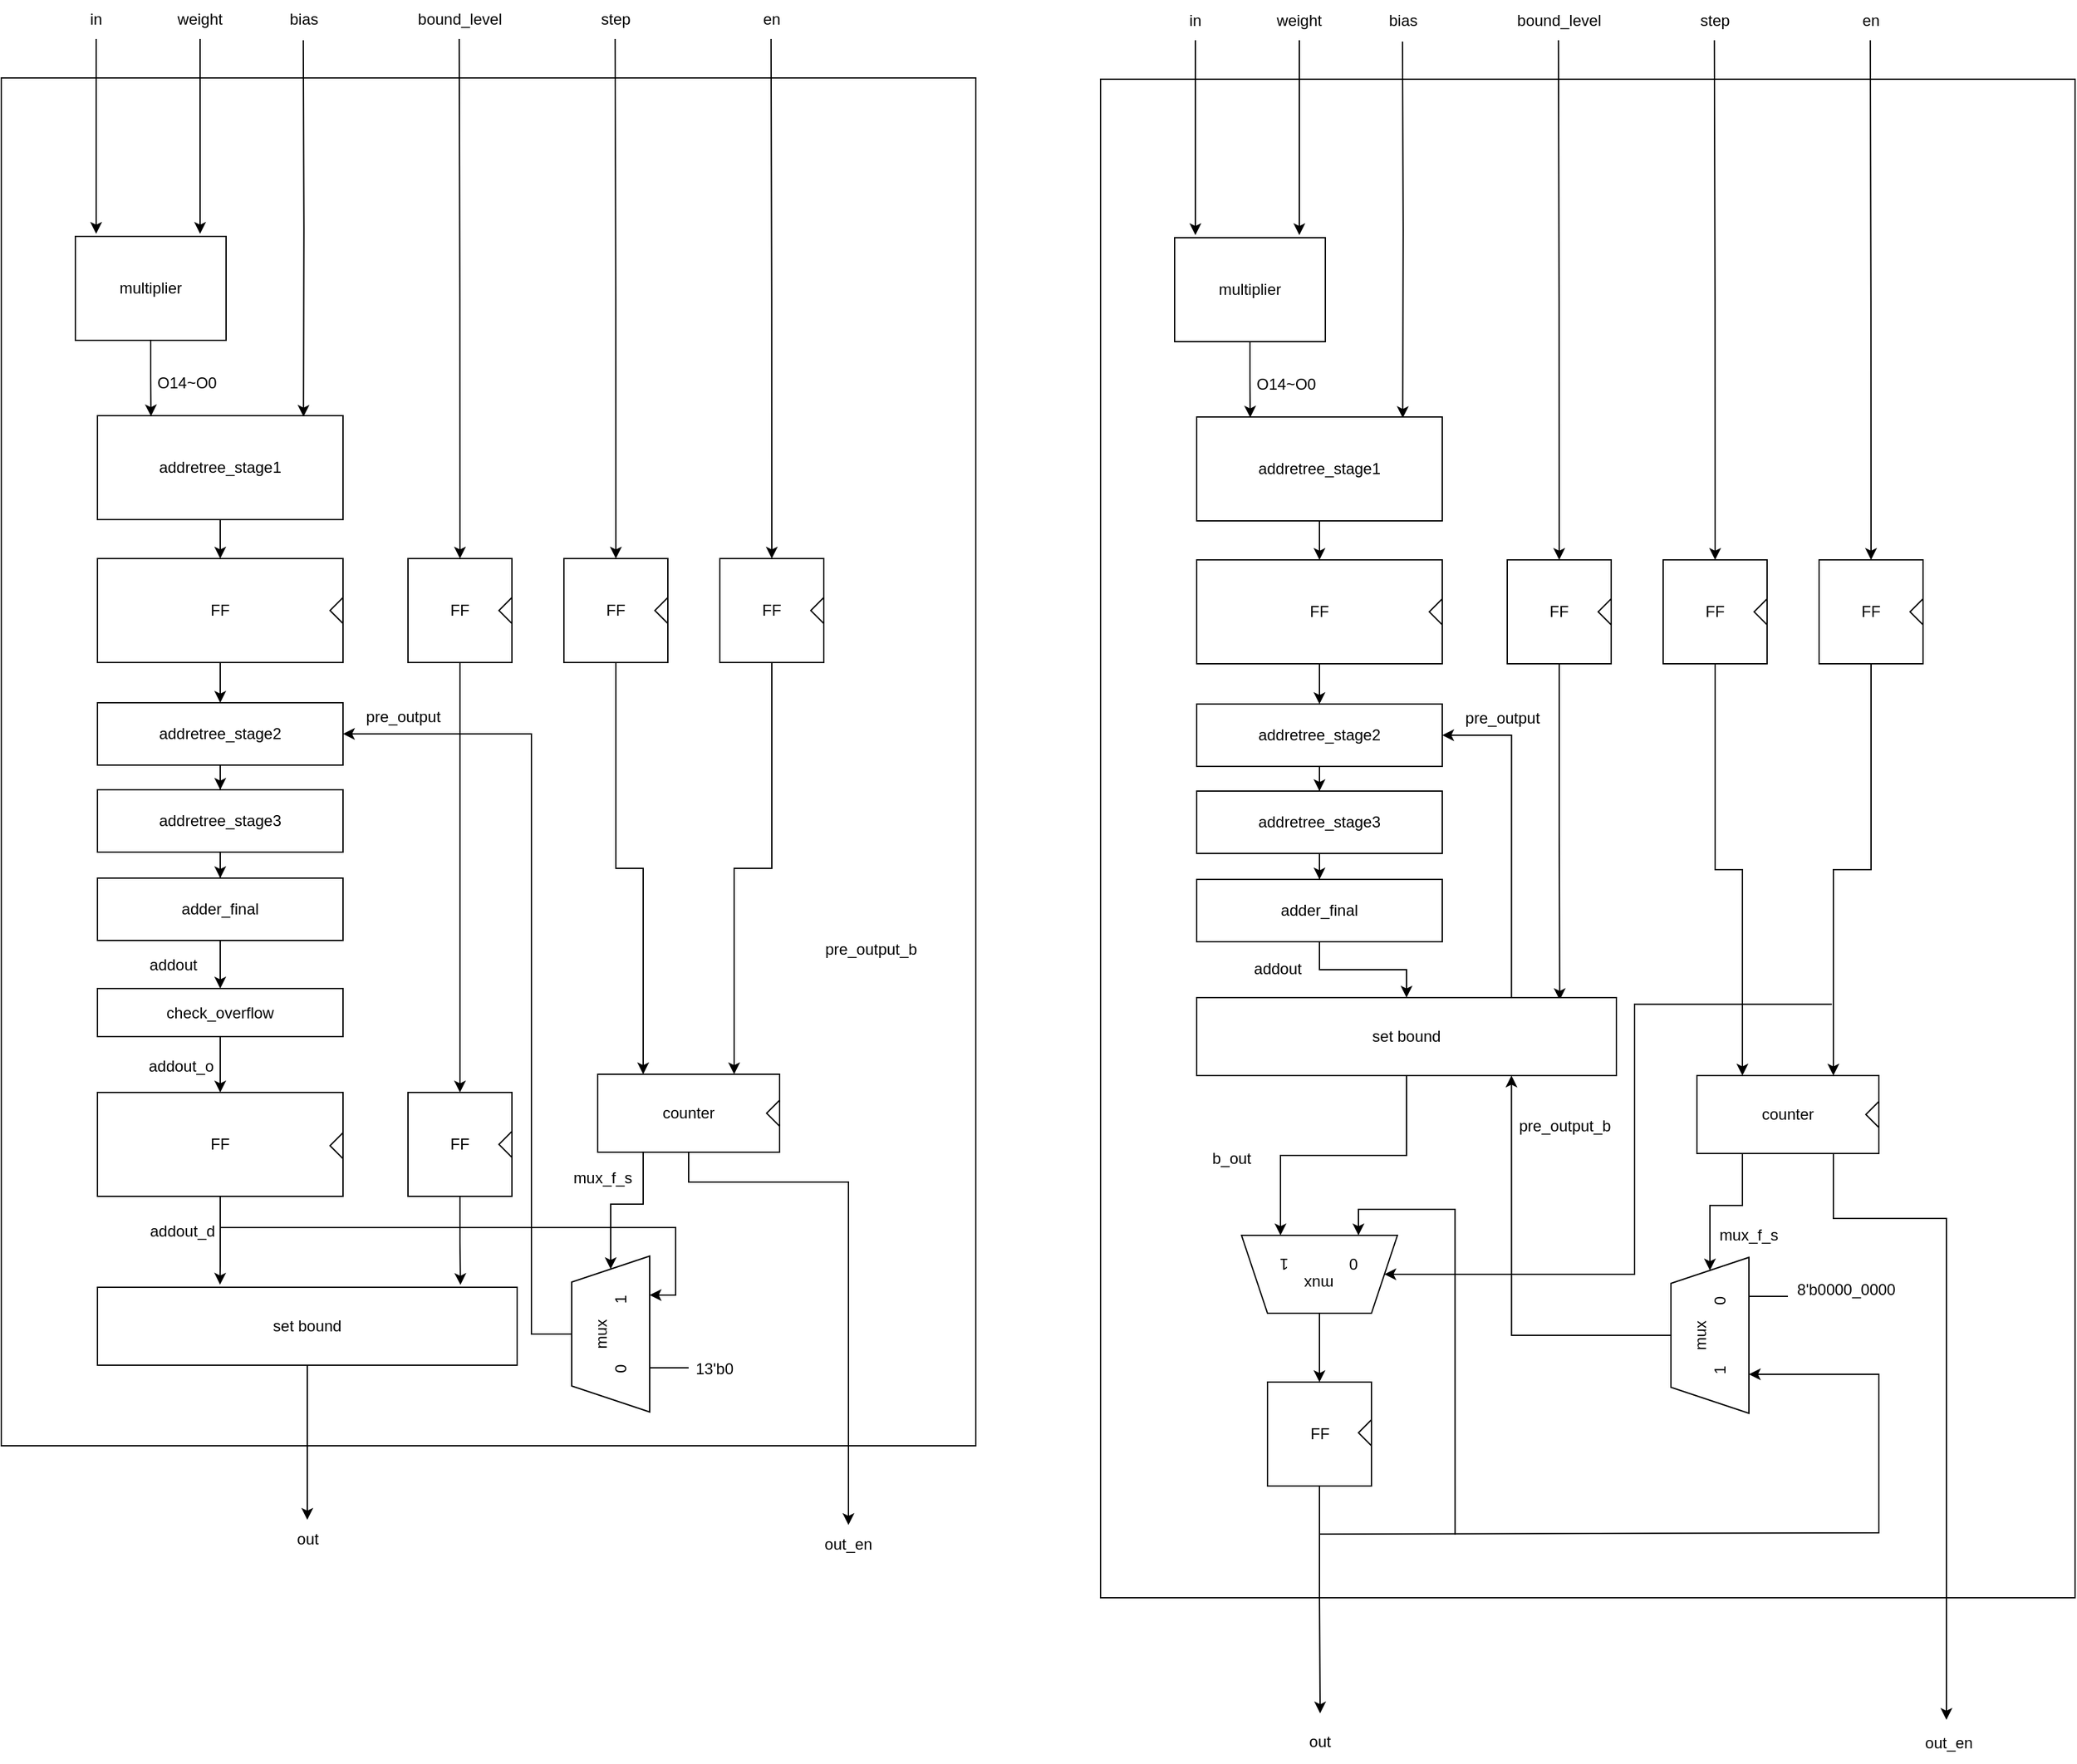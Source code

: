 <mxfile version="22.1.3" type="device">
  <diagram name="페이지-1" id="Xu6g0WvwmEnd_AgywDyM">
    <mxGraphModel dx="2220" dy="1138" grid="0" gridSize="10" guides="1" tooltips="1" connect="1" arrows="1" fold="1" page="0" pageScale="1" pageWidth="827" pageHeight="1169" math="0" shadow="0">
      <root>
        <mxCell id="0" />
        <mxCell id="1" parent="0" />
        <mxCell id="hL0enE2Cc48wqUUCuK2n-13" value="" style="rounded=0;whiteSpace=wrap;html=1;fillColor=none;movable=1;resizable=1;rotatable=1;deletable=1;editable=1;locked=0;connectable=1;" parent="1" vertex="1">
          <mxGeometry x="187" y="90" width="750" height="1053" as="geometry" />
        </mxCell>
        <mxCell id="hL0enE2Cc48wqUUCuK2n-2" value="in" style="text;html=1;strokeColor=none;fillColor=none;align=center;verticalAlign=middle;whiteSpace=wrap;rounded=0;" parent="1" vertex="1">
          <mxGeometry x="230" y="30" width="60" height="30" as="geometry" />
        </mxCell>
        <mxCell id="hL0enE2Cc48wqUUCuK2n-3" style="edgeStyle=orthogonalEdgeStyle;rounded=0;orthogonalLoop=1;jettySize=auto;html=1;exitX=0.5;exitY=1;exitDx=0;exitDy=0;" parent="1" source="hL0enE2Cc48wqUUCuK2n-4" edge="1">
          <mxGeometry relative="1" as="geometry">
            <mxPoint x="340" y="210" as="targetPoint" />
          </mxGeometry>
        </mxCell>
        <mxCell id="hL0enE2Cc48wqUUCuK2n-4" value="weight" style="text;html=1;strokeColor=none;fillColor=none;align=center;verticalAlign=middle;whiteSpace=wrap;rounded=0;" parent="1" vertex="1">
          <mxGeometry x="310" y="30" width="60" height="30" as="geometry" />
        </mxCell>
        <mxCell id="hL0enE2Cc48wqUUCuK2n-6" value="bias" style="text;html=1;strokeColor=none;fillColor=none;align=center;verticalAlign=middle;whiteSpace=wrap;rounded=0;" parent="1" vertex="1">
          <mxGeometry x="390" y="30" width="60" height="30" as="geometry" />
        </mxCell>
        <mxCell id="hL0enE2Cc48wqUUCuK2n-8" value="bound_level" style="text;html=1;strokeColor=none;fillColor=none;align=center;verticalAlign=middle;whiteSpace=wrap;rounded=0;" parent="1" vertex="1">
          <mxGeometry x="510" y="30" width="60" height="30" as="geometry" />
        </mxCell>
        <mxCell id="hL0enE2Cc48wqUUCuK2n-10" value="step" style="text;html=1;strokeColor=none;fillColor=none;align=center;verticalAlign=middle;whiteSpace=wrap;rounded=0;" parent="1" vertex="1">
          <mxGeometry x="630" y="30" width="60" height="30" as="geometry" />
        </mxCell>
        <mxCell id="hL0enE2Cc48wqUUCuK2n-12" value="en" style="text;html=1;strokeColor=none;fillColor=none;align=center;verticalAlign=middle;whiteSpace=wrap;rounded=0;" parent="1" vertex="1">
          <mxGeometry x="750" y="30" width="60" height="30" as="geometry" />
        </mxCell>
        <mxCell id="hL0enE2Cc48wqUUCuK2n-15" style="edgeStyle=orthogonalEdgeStyle;rounded=0;orthogonalLoop=1;jettySize=auto;html=1;exitX=0.5;exitY=1;exitDx=0;exitDy=0;" parent="1" edge="1">
          <mxGeometry relative="1" as="geometry">
            <mxPoint x="260" y="210" as="targetPoint" />
            <mxPoint x="260" y="60" as="sourcePoint" />
          </mxGeometry>
        </mxCell>
        <mxCell id="Sc1fou4dKTjl-ncYMHCt-12" style="edgeStyle=orthogonalEdgeStyle;rounded=0;orthogonalLoop=1;jettySize=auto;html=1;" edge="1" parent="1" source="hL0enE2Cc48wqUUCuK2n-18" target="Sc1fou4dKTjl-ncYMHCt-10">
          <mxGeometry relative="1" as="geometry" />
        </mxCell>
        <mxCell id="hL0enE2Cc48wqUUCuK2n-18" value="FF" style="rounded=0;whiteSpace=wrap;html=1;" parent="1" vertex="1">
          <mxGeometry x="500" y="460" width="80" height="80" as="geometry" />
        </mxCell>
        <mxCell id="hL0enE2Cc48wqUUCuK2n-37" style="edgeStyle=orthogonalEdgeStyle;rounded=0;orthogonalLoop=1;jettySize=auto;html=1;entryX=0.25;entryY=0;entryDx=0;entryDy=0;" parent="1" source="hL0enE2Cc48wqUUCuK2n-19" target="hL0enE2Cc48wqUUCuK2n-36" edge="1">
          <mxGeometry relative="1" as="geometry" />
        </mxCell>
        <mxCell id="hL0enE2Cc48wqUUCuK2n-19" value="FF" style="rounded=0;whiteSpace=wrap;html=1;" parent="1" vertex="1">
          <mxGeometry x="620" y="460" width="80" height="80" as="geometry" />
        </mxCell>
        <mxCell id="hL0enE2Cc48wqUUCuK2n-38" style="edgeStyle=orthogonalEdgeStyle;rounded=0;orthogonalLoop=1;jettySize=auto;html=1;entryX=0.75;entryY=0;entryDx=0;entryDy=0;" parent="1" source="hL0enE2Cc48wqUUCuK2n-20" target="hL0enE2Cc48wqUUCuK2n-36" edge="1">
          <mxGeometry relative="1" as="geometry" />
        </mxCell>
        <mxCell id="hL0enE2Cc48wqUUCuK2n-20" value="FF" style="rounded=0;whiteSpace=wrap;html=1;" parent="1" vertex="1">
          <mxGeometry x="740" y="460" width="80" height="80" as="geometry" />
        </mxCell>
        <mxCell id="hL0enE2Cc48wqUUCuK2n-21" style="edgeStyle=orthogonalEdgeStyle;rounded=0;orthogonalLoop=1;jettySize=auto;html=1;exitX=0.5;exitY=1;exitDx=0;exitDy=0;entryX=0.839;entryY=0.01;entryDx=0;entryDy=0;entryPerimeter=0;" parent="1" target="M3KYd8U02i7a96BtL0bu-2" edge="1">
          <mxGeometry relative="1" as="geometry">
            <mxPoint x="420" y="341" as="targetPoint" />
            <mxPoint x="419.41" y="61" as="sourcePoint" />
          </mxGeometry>
        </mxCell>
        <mxCell id="hL0enE2Cc48wqUUCuK2n-23" style="edgeStyle=orthogonalEdgeStyle;rounded=0;orthogonalLoop=1;jettySize=auto;html=1;exitX=0.5;exitY=1;exitDx=0;exitDy=0;entryX=0.5;entryY=0;entryDx=0;entryDy=0;" parent="1" target="hL0enE2Cc48wqUUCuK2n-18" edge="1">
          <mxGeometry relative="1" as="geometry">
            <mxPoint x="540" y="340" as="targetPoint" />
            <mxPoint x="539.41" y="60" as="sourcePoint" />
          </mxGeometry>
        </mxCell>
        <mxCell id="hL0enE2Cc48wqUUCuK2n-24" style="edgeStyle=orthogonalEdgeStyle;rounded=0;orthogonalLoop=1;jettySize=auto;html=1;exitX=0.5;exitY=1;exitDx=0;exitDy=0;entryX=0.5;entryY=0;entryDx=0;entryDy=0;" parent="1" target="hL0enE2Cc48wqUUCuK2n-19" edge="1">
          <mxGeometry relative="1" as="geometry">
            <mxPoint x="660" y="340" as="targetPoint" />
            <mxPoint x="659.41" y="60" as="sourcePoint" />
          </mxGeometry>
        </mxCell>
        <mxCell id="hL0enE2Cc48wqUUCuK2n-25" style="edgeStyle=orthogonalEdgeStyle;rounded=0;orthogonalLoop=1;jettySize=auto;html=1;exitX=0.5;exitY=1;exitDx=0;exitDy=0;entryX=0.5;entryY=0;entryDx=0;entryDy=0;" parent="1" target="hL0enE2Cc48wqUUCuK2n-20" edge="1">
          <mxGeometry relative="1" as="geometry">
            <mxPoint x="780" y="340" as="targetPoint" />
            <mxPoint x="779.41" y="60" as="sourcePoint" />
          </mxGeometry>
        </mxCell>
        <mxCell id="hL0enE2Cc48wqUUCuK2n-41" style="edgeStyle=orthogonalEdgeStyle;rounded=0;orthogonalLoop=1;jettySize=auto;html=1;exitX=0.25;exitY=1;exitDx=0;exitDy=0;entryX=1;entryY=0.5;entryDx=0;entryDy=0;" parent="1" source="hL0enE2Cc48wqUUCuK2n-36" target="hL0enE2Cc48wqUUCuK2n-40" edge="1">
          <mxGeometry relative="1" as="geometry" />
        </mxCell>
        <mxCell id="Sc1fou4dKTjl-ncYMHCt-23" style="edgeStyle=orthogonalEdgeStyle;rounded=0;orthogonalLoop=1;jettySize=auto;html=1;entryX=0.5;entryY=0;entryDx=0;entryDy=0;" edge="1" parent="1" source="hL0enE2Cc48wqUUCuK2n-36" target="hL0enE2Cc48wqUUCuK2n-71">
          <mxGeometry relative="1" as="geometry">
            <Array as="points">
              <mxPoint x="716" y="940" />
              <mxPoint x="839" y="940" />
            </Array>
          </mxGeometry>
        </mxCell>
        <mxCell id="hL0enE2Cc48wqUUCuK2n-36" value="counter" style="rounded=0;whiteSpace=wrap;html=1;" parent="1" vertex="1">
          <mxGeometry x="646" y="857" width="140" height="60" as="geometry" />
        </mxCell>
        <mxCell id="Sc1fou4dKTjl-ncYMHCt-17" style="edgeStyle=orthogonalEdgeStyle;rounded=0;orthogonalLoop=1;jettySize=auto;html=1;entryX=1;entryY=0.5;entryDx=0;entryDy=0;" edge="1" parent="1" source="hL0enE2Cc48wqUUCuK2n-40" target="M3KYd8U02i7a96BtL0bu-10">
          <mxGeometry relative="1" as="geometry">
            <Array as="points">
              <mxPoint x="595" y="1057" />
              <mxPoint x="595" y="595" />
            </Array>
          </mxGeometry>
        </mxCell>
        <mxCell id="Sc1fou4dKTjl-ncYMHCt-21" style="edgeStyle=orthogonalEdgeStyle;rounded=0;orthogonalLoop=1;jettySize=auto;html=1;entryX=0.75;entryY=1;entryDx=0;entryDy=0;" edge="1" parent="1" target="hL0enE2Cc48wqUUCuK2n-40">
          <mxGeometry relative="1" as="geometry">
            <mxPoint x="355" y="975" as="sourcePoint" />
            <Array as="points">
              <mxPoint x="706" y="975" />
              <mxPoint x="706" y="1027" />
            </Array>
          </mxGeometry>
        </mxCell>
        <mxCell id="hL0enE2Cc48wqUUCuK2n-40" value="mux&lt;br&gt;0&amp;nbsp; &amp;nbsp; &amp;nbsp; &amp;nbsp; &amp;nbsp; &amp;nbsp; &amp;nbsp; 1" style="shape=trapezoid;perimeter=trapezoidPerimeter;whiteSpace=wrap;html=1;fixedSize=1;rotation=-90;" parent="1" vertex="1">
          <mxGeometry x="596" y="1027" width="120" height="60" as="geometry" />
        </mxCell>
        <mxCell id="hL0enE2Cc48wqUUCuK2n-42" value="mux_f_s" style="text;html=1;strokeColor=none;fillColor=none;align=center;verticalAlign=middle;whiteSpace=wrap;rounded=0;" parent="1" vertex="1">
          <mxGeometry x="620" y="922" width="60" height="30" as="geometry" />
        </mxCell>
        <mxCell id="hL0enE2Cc48wqUUCuK2n-44" value="" style="endArrow=none;html=1;rounded=0;exitX=0.75;exitY=1;exitDx=0;exitDy=0;" parent="1" edge="1">
          <mxGeometry width="50" height="50" relative="1" as="geometry">
            <mxPoint x="686" y="1083" as="sourcePoint" />
            <mxPoint x="716" y="1083" as="targetPoint" />
          </mxGeometry>
        </mxCell>
        <mxCell id="hL0enE2Cc48wqUUCuK2n-51" value="" style="triangle;whiteSpace=wrap;html=1;rotation=-180;" parent="1" vertex="1">
          <mxGeometry x="570" y="490" width="10" height="20" as="geometry" />
        </mxCell>
        <mxCell id="hL0enE2Cc48wqUUCuK2n-52" value="" style="triangle;whiteSpace=wrap;html=1;rotation=-180;" parent="1" vertex="1">
          <mxGeometry x="690" y="490" width="10" height="20" as="geometry" />
        </mxCell>
        <mxCell id="hL0enE2Cc48wqUUCuK2n-55" value="" style="triangle;whiteSpace=wrap;html=1;rotation=-180;" parent="1" vertex="1">
          <mxGeometry x="810" y="490" width="10" height="20" as="geometry" />
        </mxCell>
        <mxCell id="hL0enE2Cc48wqUUCuK2n-57" value="" style="triangle;whiteSpace=wrap;html=1;rotation=-180;" parent="1" vertex="1">
          <mxGeometry x="776" y="877" width="10" height="20" as="geometry" />
        </mxCell>
        <mxCell id="hL0enE2Cc48wqUUCuK2n-62" value="b_out" style="text;html=1;strokeColor=none;fillColor=none;align=center;verticalAlign=middle;whiteSpace=wrap;rounded=0;" parent="1" vertex="1">
          <mxGeometry x="365" y="1023" width="60" height="30" as="geometry" />
        </mxCell>
        <mxCell id="hL0enE2Cc48wqUUCuK2n-67" style="edgeStyle=orthogonalEdgeStyle;rounded=0;orthogonalLoop=1;jettySize=auto;html=1;exitX=0.5;exitY=1;exitDx=0;exitDy=0;entryX=0.5;entryY=0;entryDx=0;entryDy=0;" parent="1" source="Sc1fou4dKTjl-ncYMHCt-9" edge="1" target="hL0enE2Cc48wqUUCuK2n-70">
          <mxGeometry relative="1" as="geometry">
            <mxPoint x="422" y="1182" as="targetPoint" />
            <mxPoint x="422.5" y="1195" as="sourcePoint" />
          </mxGeometry>
        </mxCell>
        <mxCell id="hL0enE2Cc48wqUUCuK2n-70" value="out" style="text;html=1;strokeColor=none;fillColor=none;align=center;verticalAlign=middle;whiteSpace=wrap;rounded=0;" parent="1" vertex="1">
          <mxGeometry x="392.5" y="1200" width="60" height="30" as="geometry" />
        </mxCell>
        <mxCell id="hL0enE2Cc48wqUUCuK2n-71" value="out_en" style="text;html=1;strokeColor=none;fillColor=none;align=center;verticalAlign=middle;whiteSpace=wrap;rounded=0;" parent="1" vertex="1">
          <mxGeometry x="809" y="1204" width="60" height="30" as="geometry" />
        </mxCell>
        <mxCell id="hL0enE2Cc48wqUUCuK2n-73" value="O14~O0" style="text;html=1;strokeColor=none;fillColor=none;align=center;verticalAlign=middle;whiteSpace=wrap;rounded=0;" parent="1" vertex="1">
          <mxGeometry x="300" y="310" width="60" height="30" as="geometry" />
        </mxCell>
        <mxCell id="M3KYd8U02i7a96BtL0bu-4" style="edgeStyle=orthogonalEdgeStyle;rounded=0;orthogonalLoop=1;jettySize=auto;html=1;entryX=0.218;entryY=0.005;entryDx=0;entryDy=0;entryPerimeter=0;" parent="1" source="M3KYd8U02i7a96BtL0bu-1" target="M3KYd8U02i7a96BtL0bu-2" edge="1">
          <mxGeometry relative="1" as="geometry" />
        </mxCell>
        <mxCell id="M3KYd8U02i7a96BtL0bu-1" value="multiplier" style="rounded=0;whiteSpace=wrap;html=1;" parent="1" vertex="1">
          <mxGeometry x="244" y="212" width="116" height="80" as="geometry" />
        </mxCell>
        <mxCell id="M3KYd8U02i7a96BtL0bu-9" style="edgeStyle=orthogonalEdgeStyle;rounded=0;orthogonalLoop=1;jettySize=auto;html=1;exitX=0.5;exitY=1;exitDx=0;exitDy=0;entryX=0.5;entryY=0;entryDx=0;entryDy=0;" parent="1" source="M3KYd8U02i7a96BtL0bu-2" target="M3KYd8U02i7a96BtL0bu-6" edge="1">
          <mxGeometry relative="1" as="geometry" />
        </mxCell>
        <mxCell id="M3KYd8U02i7a96BtL0bu-2" value="addretree_stage1" style="rounded=0;whiteSpace=wrap;html=1;" parent="1" vertex="1">
          <mxGeometry x="261" y="350" width="189" height="80" as="geometry" />
        </mxCell>
        <mxCell id="M3KYd8U02i7a96BtL0bu-17" style="edgeStyle=orthogonalEdgeStyle;rounded=0;orthogonalLoop=1;jettySize=auto;html=1;" parent="1" source="M3KYd8U02i7a96BtL0bu-6" target="M3KYd8U02i7a96BtL0bu-10" edge="1">
          <mxGeometry relative="1" as="geometry" />
        </mxCell>
        <mxCell id="M3KYd8U02i7a96BtL0bu-6" value="FF" style="rounded=0;whiteSpace=wrap;html=1;" parent="1" vertex="1">
          <mxGeometry x="261" y="460" width="189" height="80" as="geometry" />
        </mxCell>
        <mxCell id="M3KYd8U02i7a96BtL0bu-7" value="" style="triangle;whiteSpace=wrap;html=1;rotation=-180;" parent="1" vertex="1">
          <mxGeometry x="440" y="490" width="10" height="20" as="geometry" />
        </mxCell>
        <mxCell id="M3KYd8U02i7a96BtL0bu-20" style="edgeStyle=orthogonalEdgeStyle;rounded=0;orthogonalLoop=1;jettySize=auto;html=1;" parent="1" source="M3KYd8U02i7a96BtL0bu-10" target="M3KYd8U02i7a96BtL0bu-19" edge="1">
          <mxGeometry relative="1" as="geometry" />
        </mxCell>
        <mxCell id="M3KYd8U02i7a96BtL0bu-10" value="addretree_stage2" style="rounded=0;whiteSpace=wrap;html=1;" parent="1" vertex="1">
          <mxGeometry x="261" y="571" width="189" height="48" as="geometry" />
        </mxCell>
        <mxCell id="M3KYd8U02i7a96BtL0bu-22" style="edgeStyle=orthogonalEdgeStyle;rounded=0;orthogonalLoop=1;jettySize=auto;html=1;entryX=0.5;entryY=0;entryDx=0;entryDy=0;" parent="1" source="M3KYd8U02i7a96BtL0bu-19" target="M3KYd8U02i7a96BtL0bu-21" edge="1">
          <mxGeometry relative="1" as="geometry" />
        </mxCell>
        <mxCell id="M3KYd8U02i7a96BtL0bu-19" value="addretree_stage3" style="rounded=0;whiteSpace=wrap;html=1;" parent="1" vertex="1">
          <mxGeometry x="261" y="638" width="189" height="48" as="geometry" />
        </mxCell>
        <mxCell id="Sc1fou4dKTjl-ncYMHCt-4" style="edgeStyle=orthogonalEdgeStyle;rounded=0;orthogonalLoop=1;jettySize=auto;html=1;entryX=0.5;entryY=0;entryDx=0;entryDy=0;" edge="1" parent="1" source="M3KYd8U02i7a96BtL0bu-21" target="Sc1fou4dKTjl-ncYMHCt-2">
          <mxGeometry relative="1" as="geometry" />
        </mxCell>
        <mxCell id="M3KYd8U02i7a96BtL0bu-21" value="adder_final" style="rounded=0;whiteSpace=wrap;html=1;" parent="1" vertex="1">
          <mxGeometry x="261" y="706" width="189" height="48" as="geometry" />
        </mxCell>
        <mxCell id="M3KYd8U02i7a96BtL0bu-24" value="pre_output_b" style="text;html=1;strokeColor=none;fillColor=none;align=center;verticalAlign=middle;whiteSpace=wrap;rounded=0;" parent="1" vertex="1">
          <mxGeometry x="817" y="746" width="79" height="30" as="geometry" />
        </mxCell>
        <mxCell id="M3KYd8U02i7a96BtL0bu-25" value="pre_output" style="text;html=1;strokeColor=none;fillColor=none;align=center;verticalAlign=middle;whiteSpace=wrap;rounded=0;" parent="1" vertex="1">
          <mxGeometry x="457" y="567" width="79" height="30" as="geometry" />
        </mxCell>
        <mxCell id="M3KYd8U02i7a96BtL0bu-26" value="addout" style="text;html=1;strokeColor=none;fillColor=none;align=center;verticalAlign=middle;whiteSpace=wrap;rounded=0;" parent="1" vertex="1">
          <mxGeometry x="280" y="758" width="79" height="30" as="geometry" />
        </mxCell>
        <mxCell id="M3KYd8U02i7a96BtL0bu-27" value="" style="rounded=0;whiteSpace=wrap;html=1;fillColor=none;movable=1;resizable=1;rotatable=1;deletable=1;editable=1;locked=0;connectable=1;" parent="1" vertex="1">
          <mxGeometry x="1033" y="91" width="750" height="1169" as="geometry" />
        </mxCell>
        <mxCell id="M3KYd8U02i7a96BtL0bu-28" value="in" style="text;html=1;strokeColor=none;fillColor=none;align=center;verticalAlign=middle;whiteSpace=wrap;rounded=0;" parent="1" vertex="1">
          <mxGeometry x="1076" y="31" width="60" height="30" as="geometry" />
        </mxCell>
        <mxCell id="M3KYd8U02i7a96BtL0bu-29" style="edgeStyle=orthogonalEdgeStyle;rounded=0;orthogonalLoop=1;jettySize=auto;html=1;exitX=0.5;exitY=1;exitDx=0;exitDy=0;" parent="1" source="M3KYd8U02i7a96BtL0bu-30" edge="1">
          <mxGeometry relative="1" as="geometry">
            <mxPoint x="1186" y="211" as="targetPoint" />
          </mxGeometry>
        </mxCell>
        <mxCell id="M3KYd8U02i7a96BtL0bu-30" value="weight" style="text;html=1;strokeColor=none;fillColor=none;align=center;verticalAlign=middle;whiteSpace=wrap;rounded=0;" parent="1" vertex="1">
          <mxGeometry x="1156" y="31" width="60" height="30" as="geometry" />
        </mxCell>
        <mxCell id="M3KYd8U02i7a96BtL0bu-31" value="bias" style="text;html=1;strokeColor=none;fillColor=none;align=center;verticalAlign=middle;whiteSpace=wrap;rounded=0;" parent="1" vertex="1">
          <mxGeometry x="1236" y="31" width="60" height="30" as="geometry" />
        </mxCell>
        <mxCell id="M3KYd8U02i7a96BtL0bu-32" value="bound_level" style="text;html=1;strokeColor=none;fillColor=none;align=center;verticalAlign=middle;whiteSpace=wrap;rounded=0;" parent="1" vertex="1">
          <mxGeometry x="1356" y="31" width="60" height="30" as="geometry" />
        </mxCell>
        <mxCell id="M3KYd8U02i7a96BtL0bu-33" value="step" style="text;html=1;strokeColor=none;fillColor=none;align=center;verticalAlign=middle;whiteSpace=wrap;rounded=0;" parent="1" vertex="1">
          <mxGeometry x="1476" y="31" width="60" height="30" as="geometry" />
        </mxCell>
        <mxCell id="M3KYd8U02i7a96BtL0bu-34" value="en" style="text;html=1;strokeColor=none;fillColor=none;align=center;verticalAlign=middle;whiteSpace=wrap;rounded=0;" parent="1" vertex="1">
          <mxGeometry x="1596" y="31" width="60" height="30" as="geometry" />
        </mxCell>
        <mxCell id="M3KYd8U02i7a96BtL0bu-35" style="edgeStyle=orthogonalEdgeStyle;rounded=0;orthogonalLoop=1;jettySize=auto;html=1;exitX=0.5;exitY=1;exitDx=0;exitDy=0;" parent="1" edge="1">
          <mxGeometry relative="1" as="geometry">
            <mxPoint x="1106" y="211" as="targetPoint" />
            <mxPoint x="1106" y="61" as="sourcePoint" />
          </mxGeometry>
        </mxCell>
        <mxCell id="M3KYd8U02i7a96BtL0bu-36" style="edgeStyle=orthogonalEdgeStyle;rounded=0;orthogonalLoop=1;jettySize=auto;html=1;entryX=0.865;entryY=0.031;entryDx=0;entryDy=0;entryPerimeter=0;" parent="1" source="M3KYd8U02i7a96BtL0bu-37" target="M3KYd8U02i7a96BtL0bu-48" edge="1">
          <mxGeometry relative="1" as="geometry" />
        </mxCell>
        <mxCell id="M3KYd8U02i7a96BtL0bu-37" value="FF" style="rounded=0;whiteSpace=wrap;html=1;" parent="1" vertex="1">
          <mxGeometry x="1346" y="461" width="80" height="80" as="geometry" />
        </mxCell>
        <mxCell id="M3KYd8U02i7a96BtL0bu-38" style="edgeStyle=orthogonalEdgeStyle;rounded=0;orthogonalLoop=1;jettySize=auto;html=1;entryX=0.25;entryY=0;entryDx=0;entryDy=0;" parent="1" source="M3KYd8U02i7a96BtL0bu-39" target="M3KYd8U02i7a96BtL0bu-51" edge="1">
          <mxGeometry relative="1" as="geometry" />
        </mxCell>
        <mxCell id="M3KYd8U02i7a96BtL0bu-39" value="FF" style="rounded=0;whiteSpace=wrap;html=1;" parent="1" vertex="1">
          <mxGeometry x="1466" y="461" width="80" height="80" as="geometry" />
        </mxCell>
        <mxCell id="M3KYd8U02i7a96BtL0bu-40" style="edgeStyle=orthogonalEdgeStyle;rounded=0;orthogonalLoop=1;jettySize=auto;html=1;entryX=0.75;entryY=0;entryDx=0;entryDy=0;" parent="1" source="M3KYd8U02i7a96BtL0bu-41" target="M3KYd8U02i7a96BtL0bu-51" edge="1">
          <mxGeometry relative="1" as="geometry" />
        </mxCell>
        <mxCell id="M3KYd8U02i7a96BtL0bu-41" value="FF" style="rounded=0;whiteSpace=wrap;html=1;" parent="1" vertex="1">
          <mxGeometry x="1586" y="461" width="80" height="80" as="geometry" />
        </mxCell>
        <mxCell id="M3KYd8U02i7a96BtL0bu-42" style="edgeStyle=orthogonalEdgeStyle;rounded=0;orthogonalLoop=1;jettySize=auto;html=1;exitX=0.5;exitY=1;exitDx=0;exitDy=0;entryX=0.839;entryY=0.01;entryDx=0;entryDy=0;entryPerimeter=0;" parent="1" target="M3KYd8U02i7a96BtL0bu-72" edge="1">
          <mxGeometry relative="1" as="geometry">
            <mxPoint x="1266" y="342" as="targetPoint" />
            <mxPoint x="1265.41" y="62" as="sourcePoint" />
          </mxGeometry>
        </mxCell>
        <mxCell id="M3KYd8U02i7a96BtL0bu-43" style="edgeStyle=orthogonalEdgeStyle;rounded=0;orthogonalLoop=1;jettySize=auto;html=1;exitX=0.5;exitY=1;exitDx=0;exitDy=0;entryX=0.5;entryY=0;entryDx=0;entryDy=0;" parent="1" target="M3KYd8U02i7a96BtL0bu-37" edge="1">
          <mxGeometry relative="1" as="geometry">
            <mxPoint x="1386" y="341" as="targetPoint" />
            <mxPoint x="1385.41" y="61" as="sourcePoint" />
          </mxGeometry>
        </mxCell>
        <mxCell id="M3KYd8U02i7a96BtL0bu-44" style="edgeStyle=orthogonalEdgeStyle;rounded=0;orthogonalLoop=1;jettySize=auto;html=1;exitX=0.5;exitY=1;exitDx=0;exitDy=0;entryX=0.5;entryY=0;entryDx=0;entryDy=0;" parent="1" target="M3KYd8U02i7a96BtL0bu-39" edge="1">
          <mxGeometry relative="1" as="geometry">
            <mxPoint x="1506" y="341" as="targetPoint" />
            <mxPoint x="1505.41" y="61" as="sourcePoint" />
          </mxGeometry>
        </mxCell>
        <mxCell id="M3KYd8U02i7a96BtL0bu-45" style="edgeStyle=orthogonalEdgeStyle;rounded=0;orthogonalLoop=1;jettySize=auto;html=1;exitX=0.5;exitY=1;exitDx=0;exitDy=0;entryX=0.5;entryY=0;entryDx=0;entryDy=0;" parent="1" target="M3KYd8U02i7a96BtL0bu-41" edge="1">
          <mxGeometry relative="1" as="geometry">
            <mxPoint x="1626" y="341" as="targetPoint" />
            <mxPoint x="1625.41" y="61" as="sourcePoint" />
          </mxGeometry>
        </mxCell>
        <mxCell id="M3KYd8U02i7a96BtL0bu-47" style="edgeStyle=orthogonalEdgeStyle;rounded=0;orthogonalLoop=1;jettySize=auto;html=1;exitX=0.75;exitY=0;exitDx=0;exitDy=0;entryX=1;entryY=0.5;entryDx=0;entryDy=0;" parent="1" source="M3KYd8U02i7a96BtL0bu-48" target="M3KYd8U02i7a96BtL0bu-77" edge="1">
          <mxGeometry relative="1" as="geometry" />
        </mxCell>
        <mxCell id="M3KYd8U02i7a96BtL0bu-87" style="edgeStyle=orthogonalEdgeStyle;rounded=0;orthogonalLoop=1;jettySize=auto;html=1;entryX=0.75;entryY=1;entryDx=0;entryDy=0;" parent="1" source="M3KYd8U02i7a96BtL0bu-48" target="M3KYd8U02i7a96BtL0bu-86" edge="1">
          <mxGeometry relative="1" as="geometry" />
        </mxCell>
        <mxCell id="M3KYd8U02i7a96BtL0bu-48" value="set bound" style="rounded=0;whiteSpace=wrap;html=1;" parent="1" vertex="1">
          <mxGeometry x="1107" y="798" width="323" height="60" as="geometry" />
        </mxCell>
        <mxCell id="M3KYd8U02i7a96BtL0bu-49" style="edgeStyle=orthogonalEdgeStyle;rounded=0;orthogonalLoop=1;jettySize=auto;html=1;exitX=0.25;exitY=1;exitDx=0;exitDy=0;entryX=1;entryY=0.5;entryDx=0;entryDy=0;" parent="1" source="M3KYd8U02i7a96BtL0bu-51" target="M3KYd8U02i7a96BtL0bu-53" edge="1">
          <mxGeometry relative="1" as="geometry" />
        </mxCell>
        <mxCell id="M3KYd8U02i7a96BtL0bu-50" style="edgeStyle=orthogonalEdgeStyle;rounded=0;orthogonalLoop=1;jettySize=auto;html=1;exitX=0.75;exitY=1;exitDx=0;exitDy=0;" parent="1" source="M3KYd8U02i7a96BtL0bu-51" edge="1">
          <mxGeometry relative="1" as="geometry">
            <mxPoint x="1684" y="1354" as="targetPoint" />
            <Array as="points">
              <mxPoint x="1597" y="968" />
              <mxPoint x="1684" y="968" />
              <mxPoint x="1684" y="1350" />
            </Array>
          </mxGeometry>
        </mxCell>
        <mxCell id="M3KYd8U02i7a96BtL0bu-51" value="counter" style="rounded=0;whiteSpace=wrap;html=1;" parent="1" vertex="1">
          <mxGeometry x="1492" y="858" width="140" height="60" as="geometry" />
        </mxCell>
        <mxCell id="M3KYd8U02i7a96BtL0bu-52" style="edgeStyle=orthogonalEdgeStyle;rounded=0;orthogonalLoop=1;jettySize=auto;html=1;exitX=0.5;exitY=0;exitDx=0;exitDy=0;entryX=0.75;entryY=1;entryDx=0;entryDy=0;" parent="1" source="M3KYd8U02i7a96BtL0bu-53" target="M3KYd8U02i7a96BtL0bu-48" edge="1">
          <mxGeometry relative="1" as="geometry">
            <mxPoint x="1252" y="1058" as="targetPoint" />
          </mxGeometry>
        </mxCell>
        <mxCell id="M3KYd8U02i7a96BtL0bu-53" value="mux&lt;br&gt;1&amp;nbsp; &amp;nbsp; &amp;nbsp; &amp;nbsp; &amp;nbsp; &amp;nbsp; &amp;nbsp; 0" style="shape=trapezoid;perimeter=trapezoidPerimeter;whiteSpace=wrap;html=1;fixedSize=1;rotation=-90;" parent="1" vertex="1">
          <mxGeometry x="1442" y="1028" width="120" height="60" as="geometry" />
        </mxCell>
        <mxCell id="M3KYd8U02i7a96BtL0bu-54" value="mux_f_s" style="text;html=1;strokeColor=none;fillColor=none;align=center;verticalAlign=middle;whiteSpace=wrap;rounded=0;" parent="1" vertex="1">
          <mxGeometry x="1502" y="966" width="60" height="30" as="geometry" />
        </mxCell>
        <mxCell id="M3KYd8U02i7a96BtL0bu-55" value="" style="endArrow=none;html=1;rounded=0;exitX=0.75;exitY=1;exitDx=0;exitDy=0;" parent="1" source="M3KYd8U02i7a96BtL0bu-53" edge="1">
          <mxGeometry width="50" height="50" relative="1" as="geometry">
            <mxPoint x="1422" y="1068" as="sourcePoint" />
            <mxPoint x="1562" y="1028" as="targetPoint" />
          </mxGeometry>
        </mxCell>
        <mxCell id="M3KYd8U02i7a96BtL0bu-56" value="8&#39;b0000_0000" style="text;html=1;strokeColor=none;fillColor=none;align=center;verticalAlign=middle;whiteSpace=wrap;rounded=0;" parent="1" vertex="1">
          <mxGeometry x="1562" y="1008" width="90" height="30" as="geometry" />
        </mxCell>
        <mxCell id="M3KYd8U02i7a96BtL0bu-57" value="" style="triangle;whiteSpace=wrap;html=1;rotation=-180;" parent="1" vertex="1">
          <mxGeometry x="1416" y="491" width="10" height="20" as="geometry" />
        </mxCell>
        <mxCell id="M3KYd8U02i7a96BtL0bu-58" value="" style="triangle;whiteSpace=wrap;html=1;rotation=-180;" parent="1" vertex="1">
          <mxGeometry x="1536" y="491" width="10" height="20" as="geometry" />
        </mxCell>
        <mxCell id="M3KYd8U02i7a96BtL0bu-59" value="" style="triangle;whiteSpace=wrap;html=1;rotation=-180;" parent="1" vertex="1">
          <mxGeometry x="1656" y="491" width="10" height="20" as="geometry" />
        </mxCell>
        <mxCell id="M3KYd8U02i7a96BtL0bu-60" value="" style="triangle;whiteSpace=wrap;html=1;rotation=-180;" parent="1" vertex="1">
          <mxGeometry x="1622" y="878" width="10" height="20" as="geometry" />
        </mxCell>
        <mxCell id="M3KYd8U02i7a96BtL0bu-61" value="b_out" style="text;html=1;strokeColor=none;fillColor=none;align=center;verticalAlign=middle;whiteSpace=wrap;rounded=0;" parent="1" vertex="1">
          <mxGeometry x="1104" y="907" width="60" height="30" as="geometry" />
        </mxCell>
        <mxCell id="M3KYd8U02i7a96BtL0bu-62" style="edgeStyle=orthogonalEdgeStyle;rounded=0;orthogonalLoop=1;jettySize=auto;html=1;exitX=0.5;exitY=1;exitDx=0;exitDy=0;" parent="1" source="M3KYd8U02i7a96BtL0bu-63" edge="1">
          <mxGeometry relative="1" as="geometry">
            <mxPoint x="1202" y="1349" as="targetPoint" />
            <Array as="points">
              <mxPoint x="1202" y="1260" />
              <mxPoint x="1202" y="1260" />
              <mxPoint x="1202" y="1347" />
            </Array>
          </mxGeometry>
        </mxCell>
        <mxCell id="M3KYd8U02i7a96BtL0bu-63" value="FF" style="rounded=0;whiteSpace=wrap;html=1;" parent="1" vertex="1">
          <mxGeometry x="1161.5" y="1094" width="80" height="80" as="geometry" />
        </mxCell>
        <mxCell id="M3KYd8U02i7a96BtL0bu-64" value="" style="endArrow=classic;html=1;rounded=0;entryX=0.25;entryY=1;entryDx=0;entryDy=0;" parent="1" target="M3KYd8U02i7a96BtL0bu-53" edge="1">
          <mxGeometry width="50" height="50" relative="1" as="geometry">
            <mxPoint x="1201" y="1211" as="sourcePoint" />
            <mxPoint x="1472" y="1138" as="targetPoint" />
            <Array as="points">
              <mxPoint x="1632" y="1210" />
              <mxPoint x="1632" y="1088" />
            </Array>
          </mxGeometry>
        </mxCell>
        <mxCell id="M3KYd8U02i7a96BtL0bu-65" value="out" style="text;html=1;strokeColor=none;fillColor=none;align=center;verticalAlign=middle;whiteSpace=wrap;rounded=0;" parent="1" vertex="1">
          <mxGeometry x="1171.5" y="1356" width="60" height="30" as="geometry" />
        </mxCell>
        <mxCell id="M3KYd8U02i7a96BtL0bu-66" value="out_en" style="text;html=1;strokeColor=none;fillColor=none;align=center;verticalAlign=middle;whiteSpace=wrap;rounded=0;" parent="1" vertex="1">
          <mxGeometry x="1656" y="1357" width="60" height="30" as="geometry" />
        </mxCell>
        <mxCell id="M3KYd8U02i7a96BtL0bu-67" value="" style="triangle;whiteSpace=wrap;html=1;rotation=-180;" parent="1" vertex="1">
          <mxGeometry x="1231.5" y="1123" width="10" height="20" as="geometry" />
        </mxCell>
        <mxCell id="M3KYd8U02i7a96BtL0bu-68" value="O14~O0" style="text;html=1;strokeColor=none;fillColor=none;align=center;verticalAlign=middle;whiteSpace=wrap;rounded=0;" parent="1" vertex="1">
          <mxGeometry x="1146" y="311" width="60" height="30" as="geometry" />
        </mxCell>
        <mxCell id="M3KYd8U02i7a96BtL0bu-69" style="edgeStyle=orthogonalEdgeStyle;rounded=0;orthogonalLoop=1;jettySize=auto;html=1;entryX=0.218;entryY=0.005;entryDx=0;entryDy=0;entryPerimeter=0;" parent="1" source="M3KYd8U02i7a96BtL0bu-70" target="M3KYd8U02i7a96BtL0bu-72" edge="1">
          <mxGeometry relative="1" as="geometry" />
        </mxCell>
        <mxCell id="M3KYd8U02i7a96BtL0bu-70" value="multiplier" style="rounded=0;whiteSpace=wrap;html=1;" parent="1" vertex="1">
          <mxGeometry x="1090" y="213" width="116" height="80" as="geometry" />
        </mxCell>
        <mxCell id="M3KYd8U02i7a96BtL0bu-71" style="edgeStyle=orthogonalEdgeStyle;rounded=0;orthogonalLoop=1;jettySize=auto;html=1;exitX=0.5;exitY=1;exitDx=0;exitDy=0;entryX=0.5;entryY=0;entryDx=0;entryDy=0;" parent="1" source="M3KYd8U02i7a96BtL0bu-72" target="M3KYd8U02i7a96BtL0bu-74" edge="1">
          <mxGeometry relative="1" as="geometry" />
        </mxCell>
        <mxCell id="M3KYd8U02i7a96BtL0bu-72" value="addretree_stage1" style="rounded=0;whiteSpace=wrap;html=1;" parent="1" vertex="1">
          <mxGeometry x="1107" y="351" width="189" height="80" as="geometry" />
        </mxCell>
        <mxCell id="M3KYd8U02i7a96BtL0bu-73" style="edgeStyle=orthogonalEdgeStyle;rounded=0;orthogonalLoop=1;jettySize=auto;html=1;" parent="1" source="M3KYd8U02i7a96BtL0bu-74" target="M3KYd8U02i7a96BtL0bu-77" edge="1">
          <mxGeometry relative="1" as="geometry" />
        </mxCell>
        <mxCell id="M3KYd8U02i7a96BtL0bu-74" value="FF" style="rounded=0;whiteSpace=wrap;html=1;" parent="1" vertex="1">
          <mxGeometry x="1107" y="461" width="189" height="80" as="geometry" />
        </mxCell>
        <mxCell id="M3KYd8U02i7a96BtL0bu-75" value="" style="triangle;whiteSpace=wrap;html=1;rotation=-180;" parent="1" vertex="1">
          <mxGeometry x="1286" y="491" width="10" height="20" as="geometry" />
        </mxCell>
        <mxCell id="M3KYd8U02i7a96BtL0bu-76" style="edgeStyle=orthogonalEdgeStyle;rounded=0;orthogonalLoop=1;jettySize=auto;html=1;" parent="1" source="M3KYd8U02i7a96BtL0bu-77" target="M3KYd8U02i7a96BtL0bu-79" edge="1">
          <mxGeometry relative="1" as="geometry" />
        </mxCell>
        <mxCell id="M3KYd8U02i7a96BtL0bu-77" value="addretree_stage2" style="rounded=0;whiteSpace=wrap;html=1;" parent="1" vertex="1">
          <mxGeometry x="1107" y="572" width="189" height="48" as="geometry" />
        </mxCell>
        <mxCell id="M3KYd8U02i7a96BtL0bu-78" style="edgeStyle=orthogonalEdgeStyle;rounded=0;orthogonalLoop=1;jettySize=auto;html=1;entryX=0.5;entryY=0;entryDx=0;entryDy=0;" parent="1" source="M3KYd8U02i7a96BtL0bu-79" target="M3KYd8U02i7a96BtL0bu-81" edge="1">
          <mxGeometry relative="1" as="geometry" />
        </mxCell>
        <mxCell id="M3KYd8U02i7a96BtL0bu-79" value="addretree_stage3" style="rounded=0;whiteSpace=wrap;html=1;" parent="1" vertex="1">
          <mxGeometry x="1107" y="639" width="189" height="48" as="geometry" />
        </mxCell>
        <mxCell id="M3KYd8U02i7a96BtL0bu-80" style="edgeStyle=orthogonalEdgeStyle;rounded=0;orthogonalLoop=1;jettySize=auto;html=1;entryX=0.5;entryY=0;entryDx=0;entryDy=0;" parent="1" source="M3KYd8U02i7a96BtL0bu-81" target="M3KYd8U02i7a96BtL0bu-48" edge="1">
          <mxGeometry relative="1" as="geometry" />
        </mxCell>
        <mxCell id="M3KYd8U02i7a96BtL0bu-81" value="adder_final" style="rounded=0;whiteSpace=wrap;html=1;" parent="1" vertex="1">
          <mxGeometry x="1107" y="707" width="189" height="48" as="geometry" />
        </mxCell>
        <mxCell id="M3KYd8U02i7a96BtL0bu-82" value="pre_output_b" style="text;html=1;strokeColor=none;fillColor=none;align=center;verticalAlign=middle;whiteSpace=wrap;rounded=0;" parent="1" vertex="1">
          <mxGeometry x="1351" y="882" width="79" height="30" as="geometry" />
        </mxCell>
        <mxCell id="M3KYd8U02i7a96BtL0bu-83" value="pre_output" style="text;html=1;strokeColor=none;fillColor=none;align=center;verticalAlign=middle;whiteSpace=wrap;rounded=0;" parent="1" vertex="1">
          <mxGeometry x="1303" y="568" width="79" height="30" as="geometry" />
        </mxCell>
        <mxCell id="M3KYd8U02i7a96BtL0bu-84" value="addout" style="text;html=1;strokeColor=none;fillColor=none;align=center;verticalAlign=middle;whiteSpace=wrap;rounded=0;" parent="1" vertex="1">
          <mxGeometry x="1130" y="761" width="79" height="30" as="geometry" />
        </mxCell>
        <mxCell id="M3KYd8U02i7a96BtL0bu-88" style="edgeStyle=orthogonalEdgeStyle;rounded=0;orthogonalLoop=1;jettySize=auto;html=1;exitX=0.25;exitY=1;exitDx=0;exitDy=0;entryX=0;entryY=0.5;entryDx=0;entryDy=0;" parent="1" target="M3KYd8U02i7a96BtL0bu-86" edge="1">
          <mxGeometry relative="1" as="geometry">
            <mxPoint x="1595.841" y="803.088" as="sourcePoint" />
            <Array as="points">
              <mxPoint x="1444" y="803" />
              <mxPoint x="1444" y="1011" />
            </Array>
          </mxGeometry>
        </mxCell>
        <mxCell id="M3KYd8U02i7a96BtL0bu-89" style="edgeStyle=orthogonalEdgeStyle;rounded=0;orthogonalLoop=1;jettySize=auto;html=1;exitX=0.25;exitY=1;exitDx=0;exitDy=0;entryX=0.25;entryY=1;entryDx=0;entryDy=0;" parent="1" target="M3KYd8U02i7a96BtL0bu-86" edge="1">
          <mxGeometry relative="1" as="geometry">
            <mxPoint x="1305.841" y="1211.422" as="sourcePoint" />
            <Array as="points">
              <mxPoint x="1306" y="961" />
              <mxPoint x="1232" y="961" />
            </Array>
          </mxGeometry>
        </mxCell>
        <mxCell id="M3KYd8U02i7a96BtL0bu-90" style="edgeStyle=orthogonalEdgeStyle;rounded=0;orthogonalLoop=1;jettySize=auto;html=1;entryX=0.5;entryY=0;entryDx=0;entryDy=0;" parent="1" source="M3KYd8U02i7a96BtL0bu-86" target="M3KYd8U02i7a96BtL0bu-63" edge="1">
          <mxGeometry relative="1" as="geometry" />
        </mxCell>
        <mxCell id="M3KYd8U02i7a96BtL0bu-86" value="mux&lt;br&gt;0&amp;nbsp; &amp;nbsp; &amp;nbsp; &amp;nbsp; &amp;nbsp; &amp;nbsp; &amp;nbsp; 1" style="shape=trapezoid;perimeter=trapezoidPerimeter;whiteSpace=wrap;html=1;fixedSize=1;rotation=-180;" parent="1" vertex="1">
          <mxGeometry x="1141.5" y="981" width="120" height="60" as="geometry" />
        </mxCell>
        <mxCell id="Sc1fou4dKTjl-ncYMHCt-7" style="edgeStyle=orthogonalEdgeStyle;rounded=0;orthogonalLoop=1;jettySize=auto;html=1;" edge="1" parent="1" source="Sc1fou4dKTjl-ncYMHCt-2" target="Sc1fou4dKTjl-ncYMHCt-5">
          <mxGeometry relative="1" as="geometry" />
        </mxCell>
        <mxCell id="Sc1fou4dKTjl-ncYMHCt-2" value="check_overflow" style="rounded=0;whiteSpace=wrap;html=1;" vertex="1" parent="1">
          <mxGeometry x="261" y="791" width="189" height="37" as="geometry" />
        </mxCell>
        <mxCell id="Sc1fou4dKTjl-ncYMHCt-5" value="FF" style="rounded=0;whiteSpace=wrap;html=1;" vertex="1" parent="1">
          <mxGeometry x="261" y="871" width="189" height="80" as="geometry" />
        </mxCell>
        <mxCell id="Sc1fou4dKTjl-ncYMHCt-6" value="" style="triangle;whiteSpace=wrap;html=1;rotation=-180;" vertex="1" parent="1">
          <mxGeometry x="440" y="902" width="10" height="20" as="geometry" />
        </mxCell>
        <mxCell id="Sc1fou4dKTjl-ncYMHCt-8" value="addout_o" style="text;html=1;strokeColor=none;fillColor=none;align=center;verticalAlign=middle;whiteSpace=wrap;rounded=0;" vertex="1" parent="1">
          <mxGeometry x="286" y="836" width="79" height="30" as="geometry" />
        </mxCell>
        <mxCell id="Sc1fou4dKTjl-ncYMHCt-9" value="set bound" style="rounded=0;whiteSpace=wrap;html=1;" vertex="1" parent="1">
          <mxGeometry x="261" y="1021" width="323" height="60" as="geometry" />
        </mxCell>
        <mxCell id="Sc1fou4dKTjl-ncYMHCt-10" value="FF" style="rounded=0;whiteSpace=wrap;html=1;" vertex="1" parent="1">
          <mxGeometry x="500" y="871" width="80" height="80" as="geometry" />
        </mxCell>
        <mxCell id="Sc1fou4dKTjl-ncYMHCt-11" value="" style="triangle;whiteSpace=wrap;html=1;rotation=-180;" vertex="1" parent="1">
          <mxGeometry x="570" y="901" width="10" height="20" as="geometry" />
        </mxCell>
        <mxCell id="Sc1fou4dKTjl-ncYMHCt-15" style="edgeStyle=orthogonalEdgeStyle;rounded=0;orthogonalLoop=1;jettySize=auto;html=1;entryX=0.865;entryY=-0.031;entryDx=0;entryDy=0;entryPerimeter=0;" edge="1" parent="1" source="Sc1fou4dKTjl-ncYMHCt-10" target="Sc1fou4dKTjl-ncYMHCt-9">
          <mxGeometry relative="1" as="geometry">
            <mxPoint x="540" y="1008" as="targetPoint" />
          </mxGeometry>
        </mxCell>
        <mxCell id="Sc1fou4dKTjl-ncYMHCt-16" style="edgeStyle=orthogonalEdgeStyle;rounded=0;orthogonalLoop=1;jettySize=auto;html=1;entryX=0.292;entryY=-0.034;entryDx=0;entryDy=0;entryPerimeter=0;" edge="1" parent="1" source="Sc1fou4dKTjl-ncYMHCt-5" target="Sc1fou4dKTjl-ncYMHCt-9">
          <mxGeometry relative="1" as="geometry">
            <mxPoint x="356" y="1017" as="targetPoint" />
            <Array as="points">
              <mxPoint x="356" y="1004" />
              <mxPoint x="355" y="1004" />
            </Array>
          </mxGeometry>
        </mxCell>
        <mxCell id="Sc1fou4dKTjl-ncYMHCt-20" value="13&#39;b0" style="text;html=1;strokeColor=none;fillColor=none;align=center;verticalAlign=middle;whiteSpace=wrap;rounded=0;" vertex="1" parent="1">
          <mxGeometry x="706" y="1069" width="60" height="30" as="geometry" />
        </mxCell>
        <mxCell id="Sc1fou4dKTjl-ncYMHCt-22" value="addout_d" style="text;html=1;strokeColor=none;fillColor=none;align=center;verticalAlign=middle;whiteSpace=wrap;rounded=0;" vertex="1" parent="1">
          <mxGeometry x="287" y="963" width="79" height="30" as="geometry" />
        </mxCell>
      </root>
    </mxGraphModel>
  </diagram>
</mxfile>
